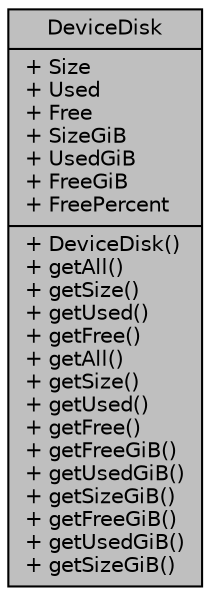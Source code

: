 digraph "DeviceDisk"
{
 // INTERACTIVE_SVG=YES
  edge [fontname="Helvetica",fontsize="10",labelfontname="Helvetica",labelfontsize="10"];
  node [fontname="Helvetica",fontsize="10",shape=record];
  Node1 [label="{DeviceDisk\n|+ Size\l+ Used\l+ Free\l+ SizeGiB\l+ UsedGiB\l+ FreeGiB\l+ FreePercent\l|+ DeviceDisk()\l+ getAll()\l+ getSize()\l+ getUsed()\l+ getFree()\l+ getAll()\l+ getSize()\l+ getUsed()\l+ getFree()\l+ getFreeGiB()\l+ getUsedGiB()\l+ getSizeGiB()\l+ getFreeGiB()\l+ getUsedGiB()\l+ getSizeGiB()\l}",height=0.2,width=0.4,color="black", fillcolor="grey75", style="filled", fontcolor="black"];
}
